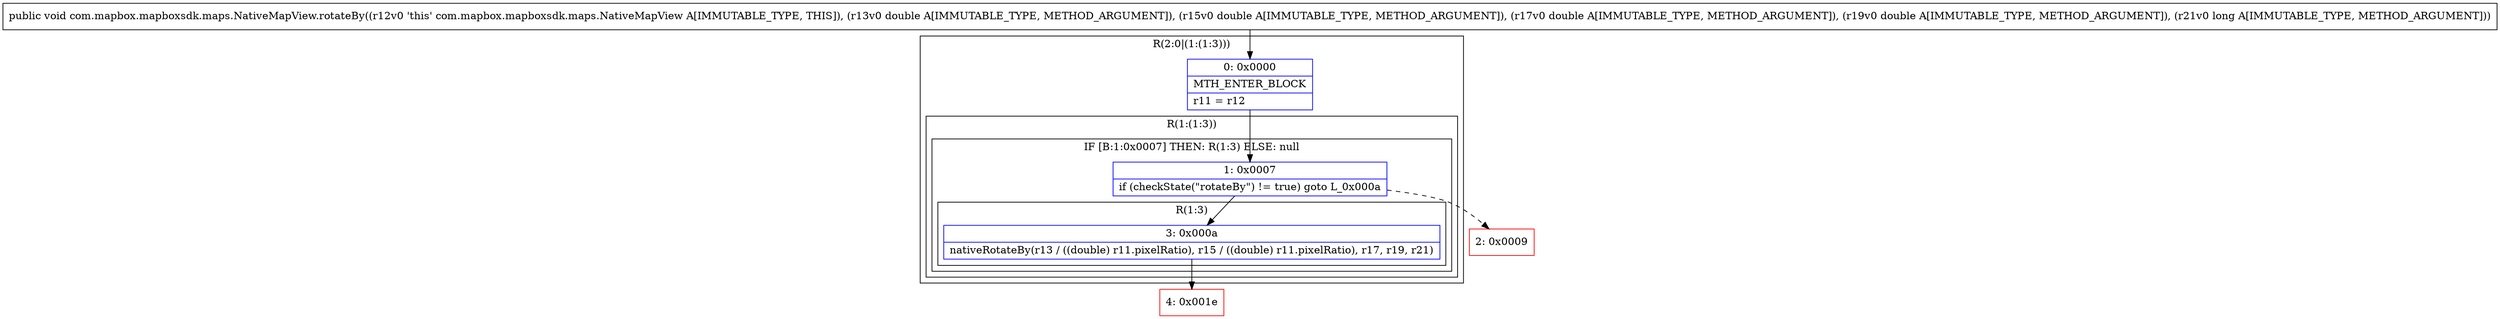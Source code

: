 digraph "CFG forcom.mapbox.mapboxsdk.maps.NativeMapView.rotateBy(DDDDJ)V" {
subgraph cluster_Region_1708766140 {
label = "R(2:0|(1:(1:3)))";
node [shape=record,color=blue];
Node_0 [shape=record,label="{0\:\ 0x0000|MTH_ENTER_BLOCK\l|r11 = r12\l}"];
subgraph cluster_Region_1590521956 {
label = "R(1:(1:3))";
node [shape=record,color=blue];
subgraph cluster_IfRegion_2072800002 {
label = "IF [B:1:0x0007] THEN: R(1:3) ELSE: null";
node [shape=record,color=blue];
Node_1 [shape=record,label="{1\:\ 0x0007|if (checkState(\"rotateBy\") != true) goto L_0x000a\l}"];
subgraph cluster_Region_1482224907 {
label = "R(1:3)";
node [shape=record,color=blue];
Node_3 [shape=record,label="{3\:\ 0x000a|nativeRotateBy(r13 \/ ((double) r11.pixelRatio), r15 \/ ((double) r11.pixelRatio), r17, r19, r21)\l}"];
}
}
}
}
Node_2 [shape=record,color=red,label="{2\:\ 0x0009}"];
Node_4 [shape=record,color=red,label="{4\:\ 0x001e}"];
MethodNode[shape=record,label="{public void com.mapbox.mapboxsdk.maps.NativeMapView.rotateBy((r12v0 'this' com.mapbox.mapboxsdk.maps.NativeMapView A[IMMUTABLE_TYPE, THIS]), (r13v0 double A[IMMUTABLE_TYPE, METHOD_ARGUMENT]), (r15v0 double A[IMMUTABLE_TYPE, METHOD_ARGUMENT]), (r17v0 double A[IMMUTABLE_TYPE, METHOD_ARGUMENT]), (r19v0 double A[IMMUTABLE_TYPE, METHOD_ARGUMENT]), (r21v0 long A[IMMUTABLE_TYPE, METHOD_ARGUMENT])) }"];
MethodNode -> Node_0;
Node_0 -> Node_1;
Node_1 -> Node_2[style=dashed];
Node_1 -> Node_3;
Node_3 -> Node_4;
}

